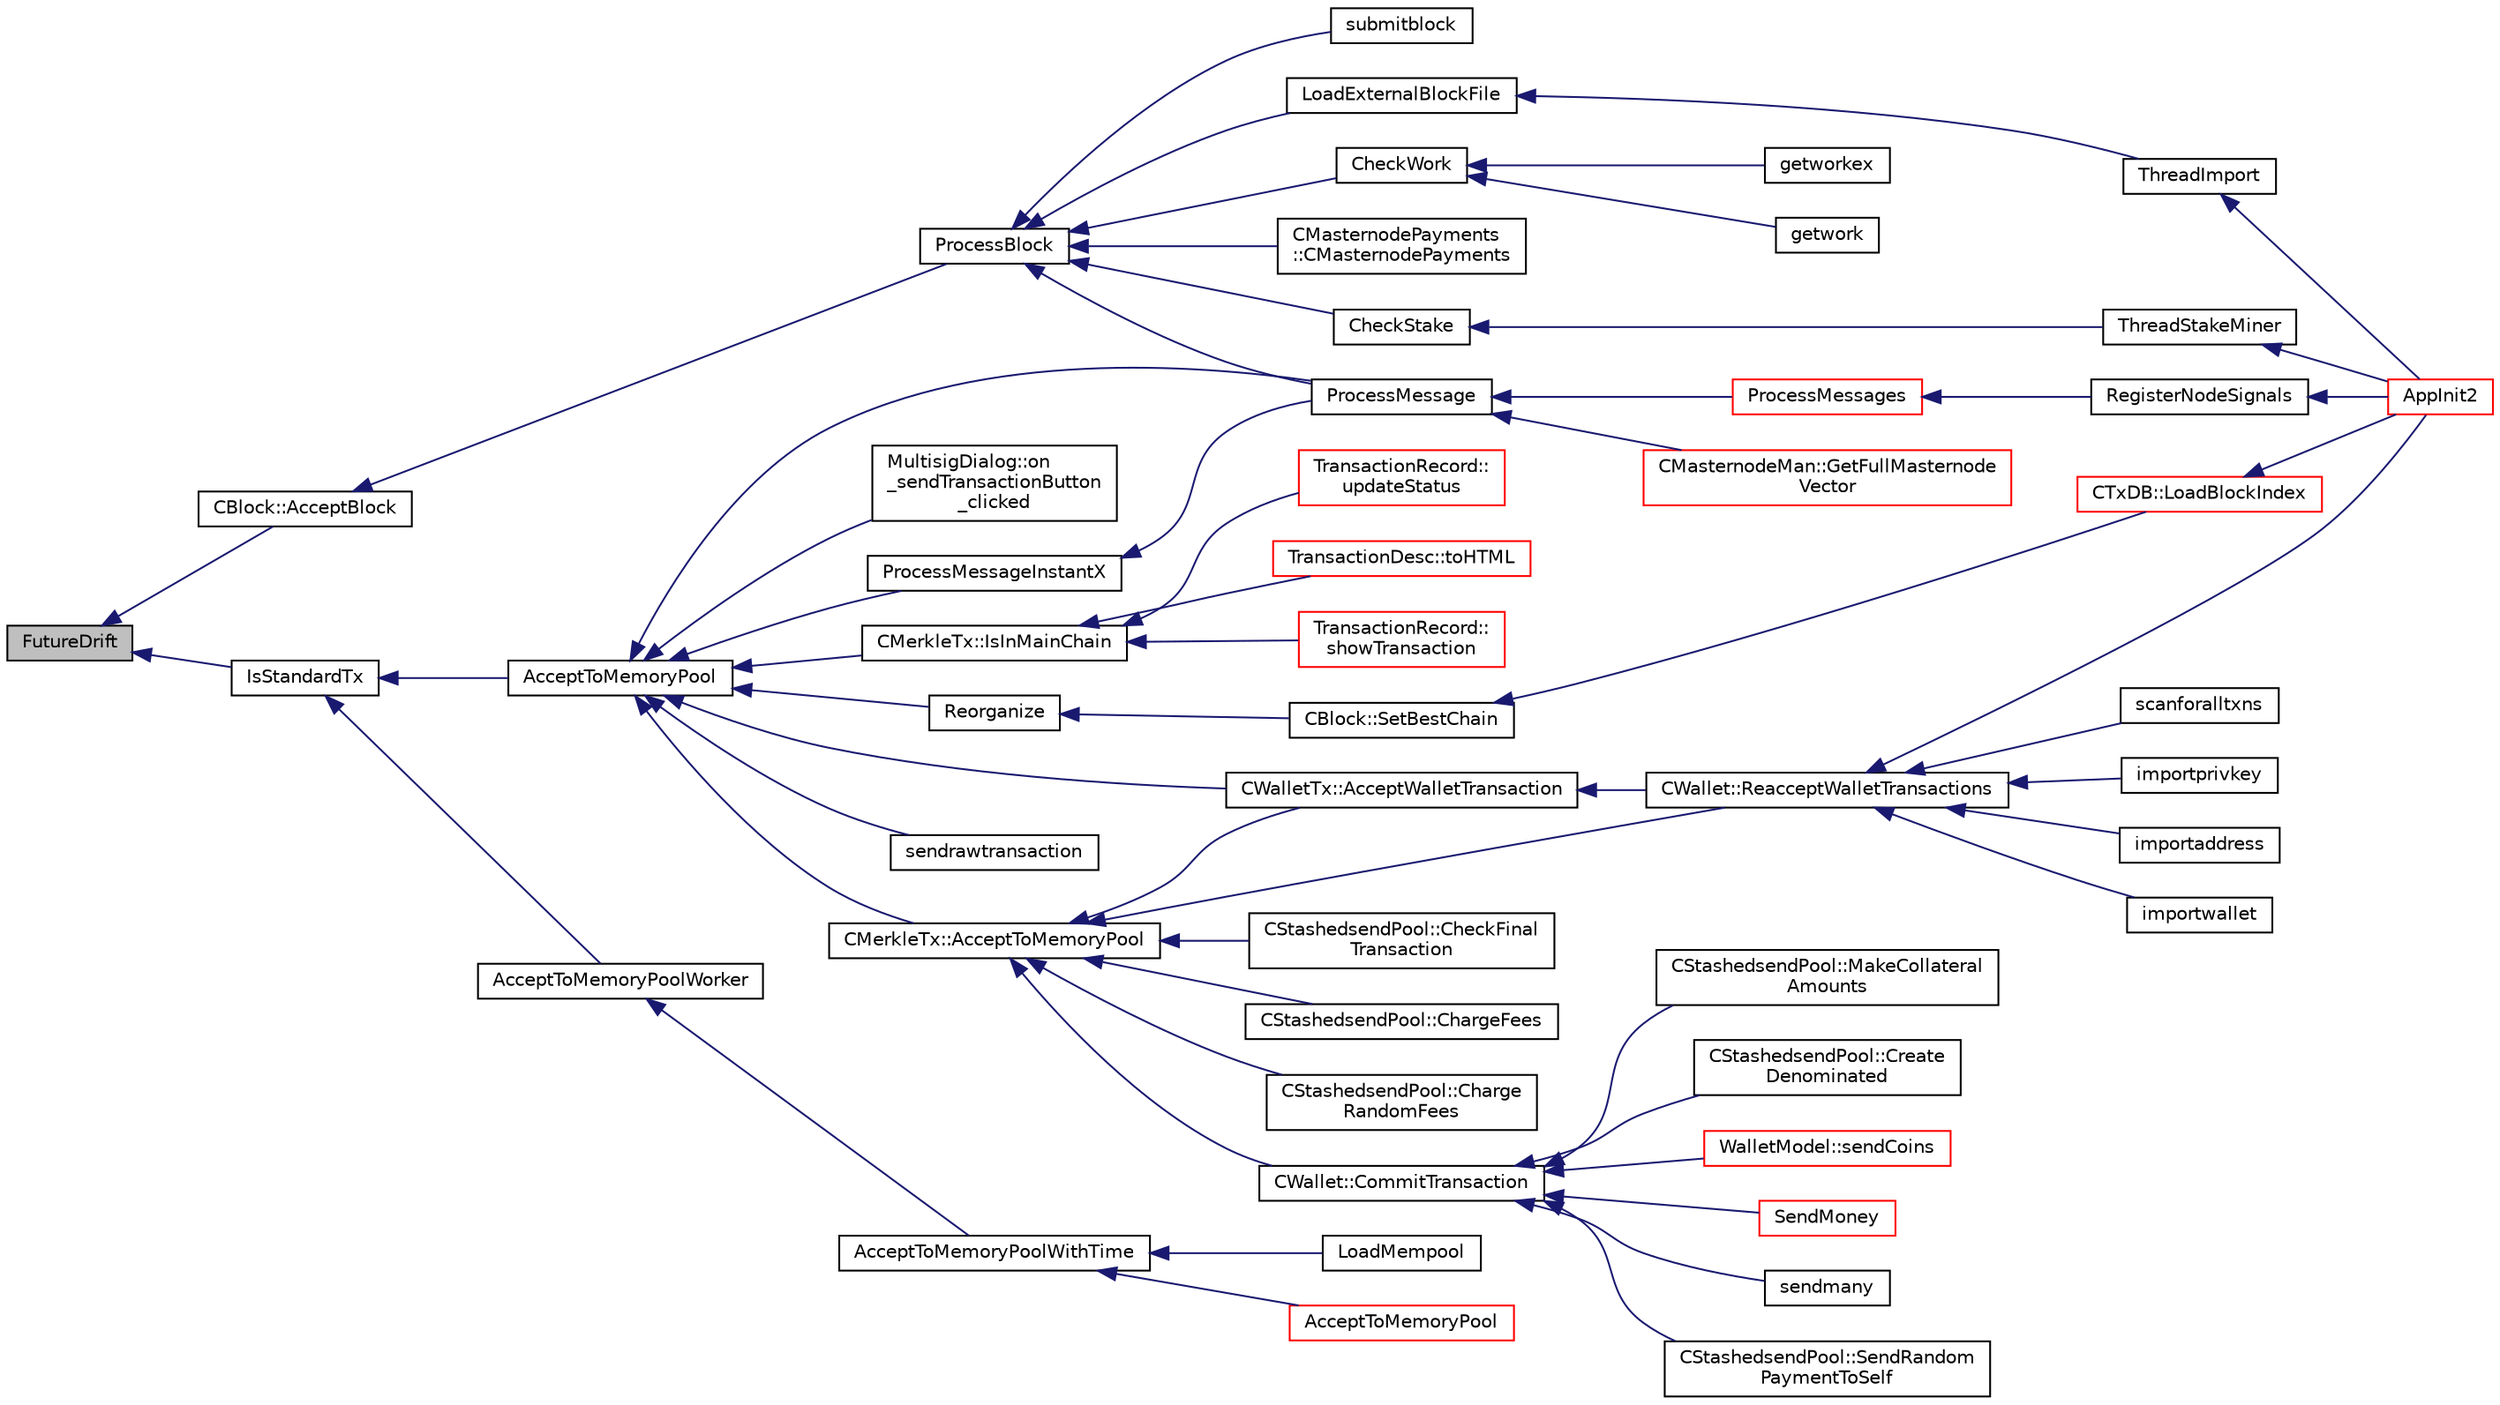 digraph "FutureDrift"
{
  edge [fontname="Helvetica",fontsize="10",labelfontname="Helvetica",labelfontsize="10"];
  node [fontname="Helvetica",fontsize="10",shape=record];
  rankdir="LR";
  Node721 [label="FutureDrift",height=0.2,width=0.4,color="black", fillcolor="grey75", style="filled", fontcolor="black"];
  Node721 -> Node722 [dir="back",color="midnightblue",fontsize="10",style="solid",fontname="Helvetica"];
  Node722 [label="IsStandardTx",height=0.2,width=0.4,color="black", fillcolor="white", style="filled",URL="$df/d0a/main_8cpp.html#acd163a09d0e4384ebe85dead57730dd7"];
  Node722 -> Node723 [dir="back",color="midnightblue",fontsize="10",style="solid",fontname="Helvetica"];
  Node723 [label="AcceptToMemoryPool",height=0.2,width=0.4,color="black", fillcolor="white", style="filled",URL="$d4/dbf/main_8h.html#addea0e425b693b4c1be712c3ead94568",tooltip="(try to) add transaction to memory pool "];
  Node723 -> Node724 [dir="back",color="midnightblue",fontsize="10",style="solid",fontname="Helvetica"];
  Node724 [label="ProcessMessageInstantX",height=0.2,width=0.4,color="black", fillcolor="white", style="filled",URL="$d6/d5f/instantx_8h.html#aa516cb499ead2691d8ab216a499db5d0"];
  Node724 -> Node725 [dir="back",color="midnightblue",fontsize="10",style="solid",fontname="Helvetica"];
  Node725 [label="ProcessMessage",height=0.2,width=0.4,color="black", fillcolor="white", style="filled",URL="$df/d0a/main_8cpp.html#a8ba92b1a4bce3c835e887a9073d17d8e"];
  Node725 -> Node726 [dir="back",color="midnightblue",fontsize="10",style="solid",fontname="Helvetica"];
  Node726 [label="ProcessMessages",height=0.2,width=0.4,color="red", fillcolor="white", style="filled",URL="$d4/dbf/main_8h.html#a196f9318f02448b85b28d612698934fd"];
  Node726 -> Node727 [dir="back",color="midnightblue",fontsize="10",style="solid",fontname="Helvetica"];
  Node727 [label="RegisterNodeSignals",height=0.2,width=0.4,color="black", fillcolor="white", style="filled",URL="$d4/dbf/main_8h.html#ab02615ff65f91d69f8d786ec900baa8a",tooltip="Register with a network node to receive its signals. "];
  Node727 -> Node728 [dir="back",color="midnightblue",fontsize="10",style="solid",fontname="Helvetica"];
  Node728 [label="AppInit2",height=0.2,width=0.4,color="red", fillcolor="white", style="filled",URL="$d8/dc0/init_8h.html#a1a4c1bfbf6ba1db77e988b89b9cadfd3",tooltip="Initialize ion. "];
  Node725 -> Node734 [dir="back",color="midnightblue",fontsize="10",style="solid",fontname="Helvetica"];
  Node734 [label="CMasternodeMan::GetFullMasternode\lVector",height=0.2,width=0.4,color="red", fillcolor="white", style="filled",URL="$dc/d6b/class_c_masternode_man.html#ab39e213a7601e1bef2eba1d5d63206f5"];
  Node723 -> Node740 [dir="back",color="midnightblue",fontsize="10",style="solid",fontname="Helvetica"];
  Node740 [label="CMerkleTx::AcceptToMemoryPool",height=0.2,width=0.4,color="black", fillcolor="white", style="filled",URL="$d1/dff/class_c_merkle_tx.html#a61126e811a53b941b3efdf5a4e83db90"];
  Node740 -> Node741 [dir="back",color="midnightblue",fontsize="10",style="solid",fontname="Helvetica"];
  Node741 [label="CWalletTx::AcceptWalletTransaction",height=0.2,width=0.4,color="black", fillcolor="white", style="filled",URL="$d6/d53/class_c_wallet_tx.html#af6d1a5a731bb69e1d94de84eb6fd15a5"];
  Node741 -> Node742 [dir="back",color="midnightblue",fontsize="10",style="solid",fontname="Helvetica"];
  Node742 [label="CWallet::ReacceptWalletTransactions",height=0.2,width=0.4,color="black", fillcolor="white", style="filled",URL="$d2/de5/class_c_wallet.html#a796c23450c8482e10e0c75ae5c1fa8ed"];
  Node742 -> Node728 [dir="back",color="midnightblue",fontsize="10",style="solid",fontname="Helvetica"];
  Node742 -> Node743 [dir="back",color="midnightblue",fontsize="10",style="solid",fontname="Helvetica"];
  Node743 [label="importprivkey",height=0.2,width=0.4,color="black", fillcolor="white", style="filled",URL="$dc/dbf/rpcdump_8cpp.html#a3a6fdb974fce01220a895393d444e981"];
  Node742 -> Node744 [dir="back",color="midnightblue",fontsize="10",style="solid",fontname="Helvetica"];
  Node744 [label="importaddress",height=0.2,width=0.4,color="black", fillcolor="white", style="filled",URL="$dc/dbf/rpcdump_8cpp.html#a457bc572859c8265c72a0afd1a6db56c"];
  Node742 -> Node745 [dir="back",color="midnightblue",fontsize="10",style="solid",fontname="Helvetica"];
  Node745 [label="importwallet",height=0.2,width=0.4,color="black", fillcolor="white", style="filled",URL="$dc/dbf/rpcdump_8cpp.html#a2566d5c9dd1938b74e70398cdb3ac5c1"];
  Node742 -> Node746 [dir="back",color="midnightblue",fontsize="10",style="solid",fontname="Helvetica"];
  Node746 [label="scanforalltxns",height=0.2,width=0.4,color="black", fillcolor="white", style="filled",URL="$df/d1d/rpcwallet_8cpp.html#a798669ad37caa71ddd18f73bc5aa5841"];
  Node740 -> Node747 [dir="back",color="midnightblue",fontsize="10",style="solid",fontname="Helvetica"];
  Node747 [label="CStashedsendPool::CheckFinal\lTransaction",height=0.2,width=0.4,color="black", fillcolor="white", style="filled",URL="$dd/d8a/class_c_stashedsend_pool.html#aba122588a53a90150595bc4279beb67c"];
  Node740 -> Node748 [dir="back",color="midnightblue",fontsize="10",style="solid",fontname="Helvetica"];
  Node748 [label="CStashedsendPool::ChargeFees",height=0.2,width=0.4,color="black", fillcolor="white", style="filled",URL="$dd/d8a/class_c_stashedsend_pool.html#acd76c93879dbcbdda4ca0a253f0d9c68",tooltip="Charge fees to bad actors (Charge clients a fee if they&#39;re abusive) "];
  Node740 -> Node749 [dir="back",color="midnightblue",fontsize="10",style="solid",fontname="Helvetica"];
  Node749 [label="CStashedsendPool::Charge\lRandomFees",height=0.2,width=0.4,color="black", fillcolor="white", style="filled",URL="$dd/d8a/class_c_stashedsend_pool.html#abcf715f6e5e01039218bf4881fffc3fe",tooltip="Rarely charge fees to pay miners. "];
  Node740 -> Node742 [dir="back",color="midnightblue",fontsize="10",style="solid",fontname="Helvetica"];
  Node740 -> Node750 [dir="back",color="midnightblue",fontsize="10",style="solid",fontname="Helvetica"];
  Node750 [label="CWallet::CommitTransaction",height=0.2,width=0.4,color="black", fillcolor="white", style="filled",URL="$d2/de5/class_c_wallet.html#aa13fbeaebd271f910a54cc5b82d73fde"];
  Node750 -> Node751 [dir="back",color="midnightblue",fontsize="10",style="solid",fontname="Helvetica"];
  Node751 [label="WalletModel::sendCoins",height=0.2,width=0.4,color="red", fillcolor="white", style="filled",URL="$d4/d27/class_wallet_model.html#a053fb3ff2b8b0347f83e6bb591126746"];
  Node750 -> Node754 [dir="back",color="midnightblue",fontsize="10",style="solid",fontname="Helvetica"];
  Node754 [label="SendMoney",height=0.2,width=0.4,color="red", fillcolor="white", style="filled",URL="$d5/d6b/rpcstashedsend_8cpp.html#a49669702f73a24c1d1dc5a08d7c0785f"];
  Node750 -> Node763 [dir="back",color="midnightblue",fontsize="10",style="solid",fontname="Helvetica"];
  Node763 [label="sendmany",height=0.2,width=0.4,color="black", fillcolor="white", style="filled",URL="$df/d1d/rpcwallet_8cpp.html#adeb5f23f20fb4e589dab23cadf75c92d"];
  Node750 -> Node764 [dir="back",color="midnightblue",fontsize="10",style="solid",fontname="Helvetica"];
  Node764 [label="CStashedsendPool::SendRandom\lPaymentToSelf",height=0.2,width=0.4,color="black", fillcolor="white", style="filled",URL="$dd/d8a/class_c_stashedsend_pool.html#acd9417cd11b55cbec6a04a41fbbba939",tooltip="Used for liquidity providers. "];
  Node750 -> Node765 [dir="back",color="midnightblue",fontsize="10",style="solid",fontname="Helvetica"];
  Node765 [label="CStashedsendPool::MakeCollateral\lAmounts",height=0.2,width=0.4,color="black", fillcolor="white", style="filled",URL="$dd/d8a/class_c_stashedsend_pool.html#af475cbfebb9c64e9e7b831f2415d921c",tooltip="Split up large inputs or make fee sized inputs. "];
  Node750 -> Node766 [dir="back",color="midnightblue",fontsize="10",style="solid",fontname="Helvetica"];
  Node766 [label="CStashedsendPool::Create\lDenominated",height=0.2,width=0.4,color="black", fillcolor="white", style="filled",URL="$dd/d8a/class_c_stashedsend_pool.html#a02b3808e3653ed966b4c60874a137490"];
  Node723 -> Node741 [dir="back",color="midnightblue",fontsize="10",style="solid",fontname="Helvetica"];
  Node723 -> Node767 [dir="back",color="midnightblue",fontsize="10",style="solid",fontname="Helvetica"];
  Node767 [label="Reorganize",height=0.2,width=0.4,color="black", fillcolor="white", style="filled",URL="$df/d0a/main_8cpp.html#ad8e09920f5a3ce2670c5efa26ef65227"];
  Node767 -> Node768 [dir="back",color="midnightblue",fontsize="10",style="solid",fontname="Helvetica"];
  Node768 [label="CBlock::SetBestChain",height=0.2,width=0.4,color="black", fillcolor="white", style="filled",URL="$d3/d51/class_c_block.html#a6e308b2d75d1cfc4a75eda36feb60ca1"];
  Node768 -> Node769 [dir="back",color="midnightblue",fontsize="10",style="solid",fontname="Helvetica"];
  Node769 [label="CTxDB::LoadBlockIndex",height=0.2,width=0.4,color="red", fillcolor="white", style="filled",URL="$d9/d8d/class_c_tx_d_b.html#abcb9df0821d996f811f6604b452a26a0"];
  Node769 -> Node728 [dir="back",color="midnightblue",fontsize="10",style="solid",fontname="Helvetica"];
  Node723 -> Node725 [dir="back",color="midnightblue",fontsize="10",style="solid",fontname="Helvetica"];
  Node723 -> Node772 [dir="back",color="midnightblue",fontsize="10",style="solid",fontname="Helvetica"];
  Node772 [label="CMerkleTx::IsInMainChain",height=0.2,width=0.4,color="black", fillcolor="white", style="filled",URL="$d1/dff/class_c_merkle_tx.html#ad4b3623fabf1924dba2a7694e3418e1e"];
  Node772 -> Node773 [dir="back",color="midnightblue",fontsize="10",style="solid",fontname="Helvetica"];
  Node773 [label="TransactionDesc::toHTML",height=0.2,width=0.4,color="red", fillcolor="white", style="filled",URL="$d4/da9/class_transaction_desc.html#ab7c9dbb2048aae121dd9d75df86e64f4"];
  Node772 -> Node784 [dir="back",color="midnightblue",fontsize="10",style="solid",fontname="Helvetica"];
  Node784 [label="TransactionRecord::\lshowTransaction",height=0.2,width=0.4,color="red", fillcolor="white", style="filled",URL="$d1/da7/class_transaction_record.html#a5ad1d1af4bec5b15a624b7a451e8cdbf",tooltip="Decompose CWallet transaction to model transaction records. "];
  Node772 -> Node796 [dir="back",color="midnightblue",fontsize="10",style="solid",fontname="Helvetica"];
  Node796 [label="TransactionRecord::\lupdateStatus",height=0.2,width=0.4,color="red", fillcolor="white", style="filled",URL="$d1/da7/class_transaction_record.html#a9b643dd885a790ae511705a1446556be",tooltip="Update status from core wallet tx. "];
  Node723 -> Node803 [dir="back",color="midnightblue",fontsize="10",style="solid",fontname="Helvetica"];
  Node803 [label="MultisigDialog::on\l_sendTransactionButton\l_clicked",height=0.2,width=0.4,color="black", fillcolor="white", style="filled",URL="$d4/df4/class_multisig_dialog.html#a71fcf325cb0cde9223eefc62b3b7634b"];
  Node723 -> Node804 [dir="back",color="midnightblue",fontsize="10",style="solid",fontname="Helvetica"];
  Node804 [label="sendrawtransaction",height=0.2,width=0.4,color="black", fillcolor="white", style="filled",URL="$dc/da8/rpcrawtransaction_8cpp.html#ad5aad44f890060f42efb49acf349511e"];
  Node722 -> Node805 [dir="back",color="midnightblue",fontsize="10",style="solid",fontname="Helvetica"];
  Node805 [label="AcceptToMemoryPoolWorker",height=0.2,width=0.4,color="black", fillcolor="white", style="filled",URL="$dd/d7d/validation_8cpp.html#a274b0623037c72315662a07ecf760176"];
  Node805 -> Node806 [dir="back",color="midnightblue",fontsize="10",style="solid",fontname="Helvetica"];
  Node806 [label="AcceptToMemoryPoolWithTime",height=0.2,width=0.4,color="black", fillcolor="white", style="filled",URL="$dd/d7d/validation_8cpp.html#a7e5d2eb678cdda338b2dc803a2d4999f",tooltip="(try to) add transaction to memory pool with a specified acceptance time "];
  Node806 -> Node807 [dir="back",color="midnightblue",fontsize="10",style="solid",fontname="Helvetica"];
  Node807 [label="AcceptToMemoryPool",height=0.2,width=0.4,color="red", fillcolor="white", style="filled",URL="$db/d38/validation_8h.html#a25cdf856fb2107e0e96fd6bf4c0619cb",tooltip="(try to) add transaction to memory pool plTxnReplaced will be appended to with all transactions repla..."];
  Node806 -> Node815 [dir="back",color="midnightblue",fontsize="10",style="solid",fontname="Helvetica"];
  Node815 [label="LoadMempool",height=0.2,width=0.4,color="black", fillcolor="white", style="filled",URL="$db/d38/validation_8h.html#adea951730b49ef41e5390df5be8d3f1b",tooltip="Load the mempool from disk. "];
  Node721 -> Node816 [dir="back",color="midnightblue",fontsize="10",style="solid",fontname="Helvetica"];
  Node816 [label="CBlock::AcceptBlock",height=0.2,width=0.4,color="black", fillcolor="white", style="filled",URL="$d3/d51/class_c_block.html#a3f990a713116bd15c1f221c88b012ccf"];
  Node816 -> Node817 [dir="back",color="midnightblue",fontsize="10",style="solid",fontname="Helvetica"];
  Node817 [label="ProcessBlock",height=0.2,width=0.4,color="black", fillcolor="white", style="filled",URL="$d4/dbf/main_8h.html#a7c8a7be3439bb5e1e40548a332a3cf29"];
  Node817 -> Node818 [dir="back",color="midnightblue",fontsize="10",style="solid",fontname="Helvetica"];
  Node818 [label="LoadExternalBlockFile",height=0.2,width=0.4,color="black", fillcolor="white", style="filled",URL="$df/d0a/main_8cpp.html#afbdbbb5a1b376748e5460cbcf644a9af"];
  Node818 -> Node819 [dir="back",color="midnightblue",fontsize="10",style="solid",fontname="Helvetica"];
  Node819 [label="ThreadImport",height=0.2,width=0.4,color="black", fillcolor="white", style="filled",URL="$d4/dbf/main_8h.html#a0189c34248cd89bbbe20d4d6045bd7c9"];
  Node819 -> Node728 [dir="back",color="midnightblue",fontsize="10",style="solid",fontname="Helvetica"];
  Node817 -> Node725 [dir="back",color="midnightblue",fontsize="10",style="solid",fontname="Helvetica"];
  Node817 -> Node820 [dir="back",color="midnightblue",fontsize="10",style="solid",fontname="Helvetica"];
  Node820 [label="CMasternodePayments\l::CMasternodePayments",height=0.2,width=0.4,color="black", fillcolor="white", style="filled",URL="$dc/d9a/class_c_masternode_payments.html#a4b9454f265a927528c881716e7649973"];
  Node817 -> Node821 [dir="back",color="midnightblue",fontsize="10",style="solid",fontname="Helvetica"];
  Node821 [label="CheckWork",height=0.2,width=0.4,color="black", fillcolor="white", style="filled",URL="$de/d13/miner_8h.html#aadd8a05aa6d8fae1c0f4daa5e971a12a",tooltip="Check mined proof-of-work block. "];
  Node821 -> Node822 [dir="back",color="midnightblue",fontsize="10",style="solid",fontname="Helvetica"];
  Node822 [label="getworkex",height=0.2,width=0.4,color="black", fillcolor="white", style="filled",URL="$d4/ddd/rpcmining_8cpp.html#aa40f86dc468a3f2ef4a3bba99e20a069"];
  Node821 -> Node823 [dir="back",color="midnightblue",fontsize="10",style="solid",fontname="Helvetica"];
  Node823 [label="getwork",height=0.2,width=0.4,color="black", fillcolor="white", style="filled",URL="$d4/ddd/rpcmining_8cpp.html#a356be62c93d38267a7da9e1cb644d547"];
  Node817 -> Node824 [dir="back",color="midnightblue",fontsize="10",style="solid",fontname="Helvetica"];
  Node824 [label="CheckStake",height=0.2,width=0.4,color="black", fillcolor="white", style="filled",URL="$de/d13/miner_8h.html#a68be4bcfa03b86095641eac5ca996fed",tooltip="Check mined proof-of-stake block. "];
  Node824 -> Node825 [dir="back",color="midnightblue",fontsize="10",style="solid",fontname="Helvetica"];
  Node825 [label="ThreadStakeMiner",height=0.2,width=0.4,color="black", fillcolor="white", style="filled",URL="$d6/de3/miner_8cpp.html#a31faece5ef0e403969b3d3debd79b352"];
  Node825 -> Node728 [dir="back",color="midnightblue",fontsize="10",style="solid",fontname="Helvetica"];
  Node817 -> Node826 [dir="back",color="midnightblue",fontsize="10",style="solid",fontname="Helvetica"];
  Node826 [label="submitblock",height=0.2,width=0.4,color="black", fillcolor="white", style="filled",URL="$d4/ddd/rpcmining_8cpp.html#a6fc1aa077add8cb1c74207056616134d"];
}
